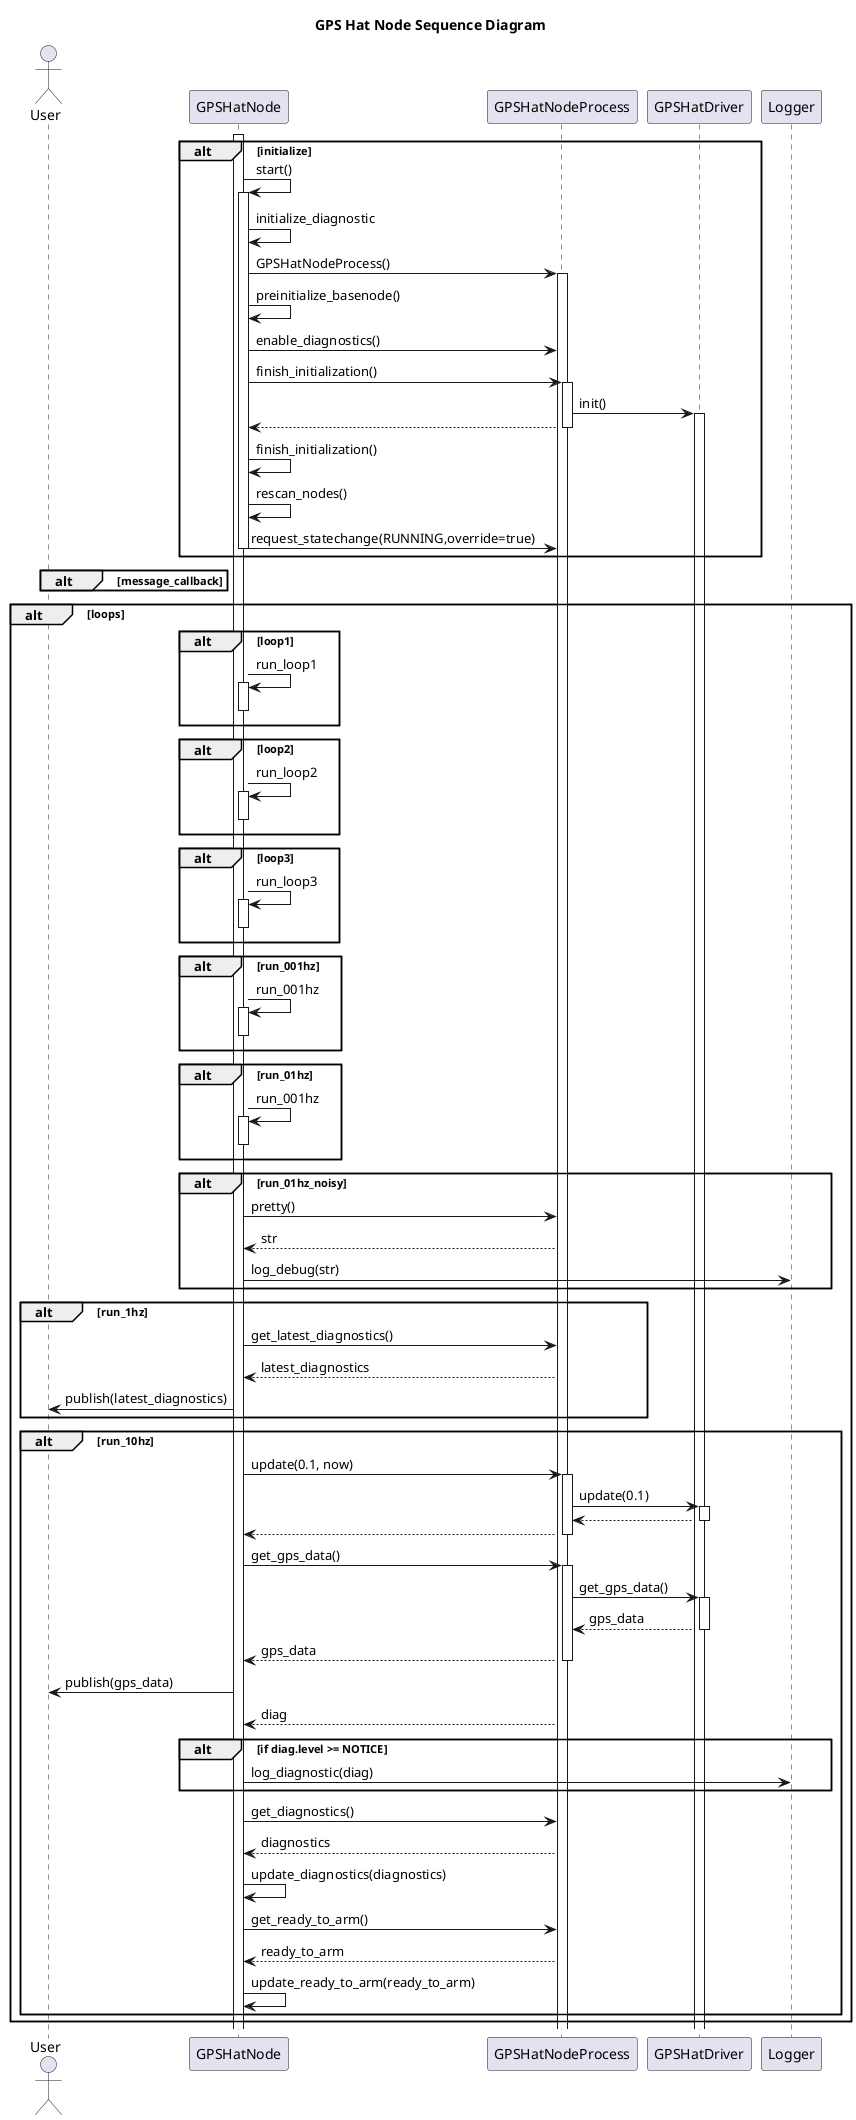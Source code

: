 @startuml
title GPS Hat Node Sequence Diagram
actor User as user
participant GPSHatNode as node
participant GPSHatNodeProcess as process
participant GPSHatDriver as driver
participant Logger as logger

alt initialize
    activate node
    node -> node++: start()
    node -> node: initialize_diagnostic
    node -> process++: GPSHatNodeProcess()
    node -> node: preinitialize_basenode()
    node -> process: enable_diagnostics()
    node -> process++: finish_initialization()
    process -> driver++: init()
    process --> node--
    node -> node: finish_initialization()
    node -> node: rescan_nodes()
    node -> process: request_statechange(RUNNING,override=true)
    node--
end

alt message_callback
end

alt loops
    alt loop1
        node -> node++: run_loop1
        node--
    end
    alt loop2
        node -> node++: run_loop2
        node--
    end
    alt loop3
        node -> node++: run_loop3
        node--
    end
    alt run_001hz
        node -> node++: run_001hz
        node--
    end
    alt run_01hz
        node -> node++: run_001hz
        node--
    end
    alt run_01hz_noisy
        node -> process: pretty()
        process --> node: str
        node -> logger: log_debug(str)
    end
    alt run_1hz
        node -> process: get_latest_diagnostics()
        process --> node: latest_diagnostics
        node -> user: publish(latest_diagnostics)
    end
    alt run_10hz
        node -> process++: update(0.1, now)
        process -> driver++: update(0.1)
        driver --> process--
        process --> node--
        node -> process++: get_gps_data()
        process -> driver++: get_gps_data()
        driver --> process--: gps_data
        process --> node--: gps_data
        node -> user: publish(gps_data)
        process --> node: diag
        alt if diag.level >= NOTICE
            node -> logger: log_diagnostic(diag)
        end
        node -> process: get_diagnostics()
        process --> node: diagnostics
        node -> node: update_diagnostics(diagnostics)
        node -> process: get_ready_to_arm()
        process --> node: ready_to_arm
        node -> node: update_ready_to_arm(ready_to_arm)

    end
end
@enduml
